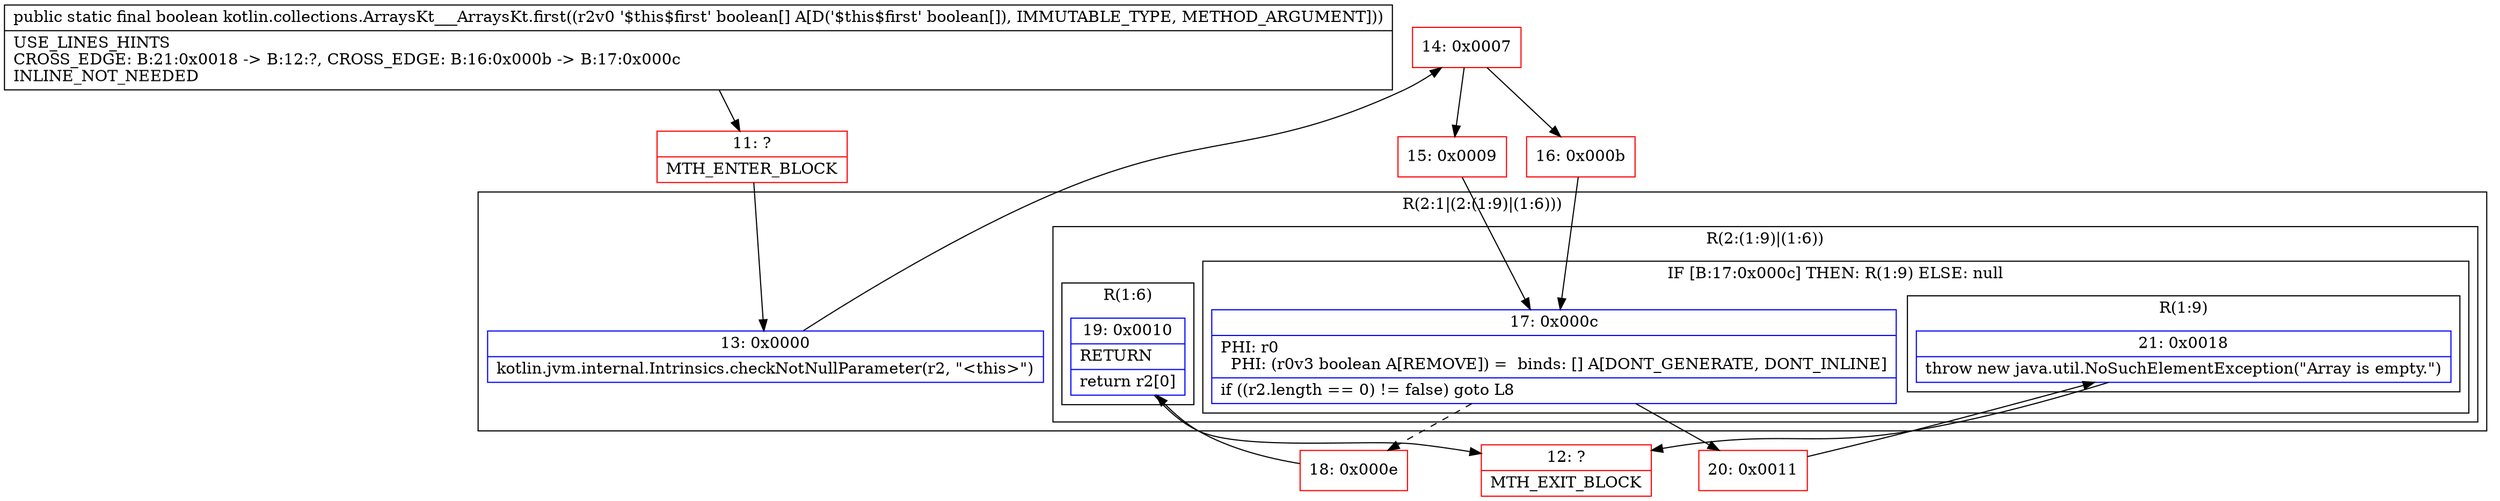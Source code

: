 digraph "CFG forkotlin.collections.ArraysKt___ArraysKt.first([Z)Z" {
subgraph cluster_Region_1086436879 {
label = "R(2:1|(2:(1:9)|(1:6)))";
node [shape=record,color=blue];
Node_13 [shape=record,label="{13\:\ 0x0000|kotlin.jvm.internal.Intrinsics.checkNotNullParameter(r2, \"\<this\>\")\l}"];
subgraph cluster_Region_1447309714 {
label = "R(2:(1:9)|(1:6))";
node [shape=record,color=blue];
subgraph cluster_IfRegion_1578251846 {
label = "IF [B:17:0x000c] THEN: R(1:9) ELSE: null";
node [shape=record,color=blue];
Node_17 [shape=record,label="{17\:\ 0x000c|PHI: r0 \l  PHI: (r0v3 boolean A[REMOVE]) =  binds: [] A[DONT_GENERATE, DONT_INLINE]\l|if ((r2.length == 0) != false) goto L8\l}"];
subgraph cluster_Region_106482556 {
label = "R(1:9)";
node [shape=record,color=blue];
Node_21 [shape=record,label="{21\:\ 0x0018|throw new java.util.NoSuchElementException(\"Array is empty.\")\l}"];
}
}
subgraph cluster_Region_1264870518 {
label = "R(1:6)";
node [shape=record,color=blue];
Node_19 [shape=record,label="{19\:\ 0x0010|RETURN\l|return r2[0]\l}"];
}
}
}
Node_11 [shape=record,color=red,label="{11\:\ ?|MTH_ENTER_BLOCK\l}"];
Node_14 [shape=record,color=red,label="{14\:\ 0x0007}"];
Node_15 [shape=record,color=red,label="{15\:\ 0x0009}"];
Node_18 [shape=record,color=red,label="{18\:\ 0x000e}"];
Node_12 [shape=record,color=red,label="{12\:\ ?|MTH_EXIT_BLOCK\l}"];
Node_20 [shape=record,color=red,label="{20\:\ 0x0011}"];
Node_16 [shape=record,color=red,label="{16\:\ 0x000b}"];
MethodNode[shape=record,label="{public static final boolean kotlin.collections.ArraysKt___ArraysKt.first((r2v0 '$this$first' boolean[] A[D('$this$first' boolean[]), IMMUTABLE_TYPE, METHOD_ARGUMENT]))  | USE_LINES_HINTS\lCROSS_EDGE: B:21:0x0018 \-\> B:12:?, CROSS_EDGE: B:16:0x000b \-\> B:17:0x000c\lINLINE_NOT_NEEDED\l}"];
MethodNode -> Node_11;Node_13 -> Node_14;
Node_17 -> Node_18[style=dashed];
Node_17 -> Node_20;
Node_21 -> Node_12;
Node_19 -> Node_12;
Node_11 -> Node_13;
Node_14 -> Node_15;
Node_14 -> Node_16;
Node_15 -> Node_17;
Node_18 -> Node_19;
Node_20 -> Node_21;
Node_16 -> Node_17;
}

